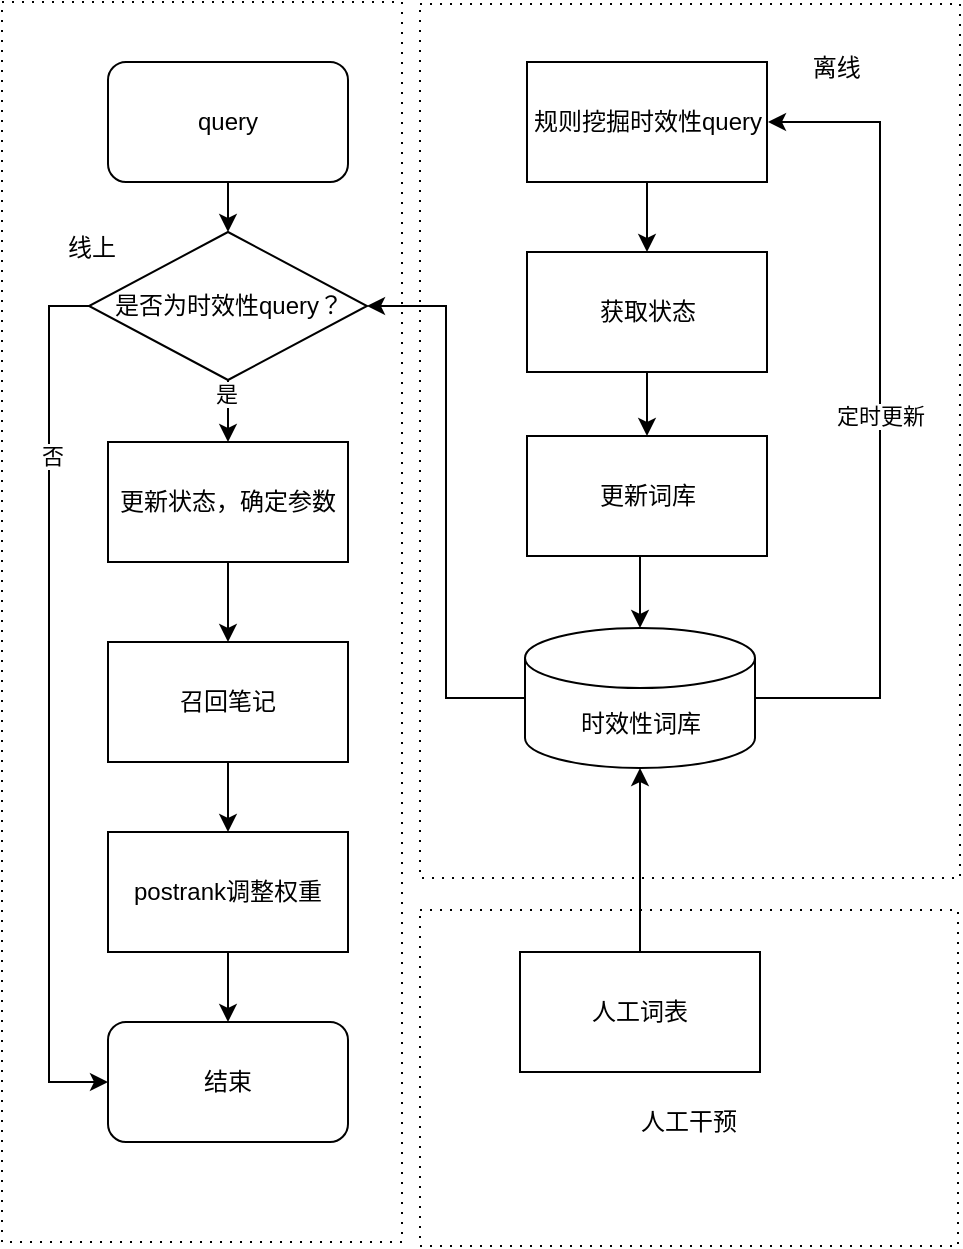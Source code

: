 <mxfile version="13.9.2" type="github">
  <diagram id="3wP3CYW0FM_uqGQw4saJ" name="Page-1">
    <mxGraphModel dx="1166" dy="706" grid="0" gridSize="10" guides="1" tooltips="1" connect="1" arrows="1" fold="1" page="1" pageScale="1" pageWidth="827" pageHeight="1169" math="0" shadow="0">
      <root>
        <mxCell id="0" />
        <mxCell id="1" parent="0" />
        <mxCell id="k7d0v9CwgHbeBsW23cDr-36" value="&lt;br&gt;&lt;br&gt;&lt;br&gt;人工干预" style="rounded=0;whiteSpace=wrap;html=1;dashed=1;dashPattern=1 4;" vertex="1" parent="1">
          <mxGeometry x="450" y="564" width="269" height="168" as="geometry" />
        </mxCell>
        <mxCell id="k7d0v9CwgHbeBsW23cDr-24" value="线上&amp;nbsp; &amp;nbsp; &amp;nbsp; &amp;nbsp; &amp;nbsp; &amp;nbsp; &amp;nbsp; &amp;nbsp; &amp;nbsp; &amp;nbsp; &amp;nbsp; &amp;nbsp; &amp;nbsp; &amp;nbsp; &amp;nbsp; &amp;nbsp; &amp;nbsp;&lt;br&gt;&lt;br&gt;&lt;br&gt;&lt;br&gt;&amp;nbsp; &amp;nbsp; &amp;nbsp; &amp;nbsp; &amp;nbsp; &amp;nbsp; &amp;nbsp; &amp;nbsp; &amp;nbsp; &amp;nbsp; &amp;nbsp; &amp;nbsp; &amp;nbsp; &amp;nbsp; &amp;nbsp; &amp;nbsp; &amp;nbsp; &amp;nbsp; &amp;nbsp;&lt;br&gt;&lt;br&gt;&lt;br&gt;&lt;br&gt;&lt;br&gt;&lt;br&gt;&lt;br&gt;&lt;br&gt;&lt;br&gt;&lt;br&gt;&lt;br&gt;&lt;br&gt;&lt;br&gt;&lt;br&gt;&lt;br&gt;&lt;br&gt;&lt;br&gt;&lt;br&gt;&lt;br&gt;&lt;br&gt;&lt;br&gt;&lt;br&gt;&lt;br&gt;" style="rounded=0;whiteSpace=wrap;html=1;dashed=1;dashPattern=1 4;" vertex="1" parent="1">
          <mxGeometry x="241" y="110" width="200" height="620" as="geometry" />
        </mxCell>
        <mxCell id="k7d0v9CwgHbeBsW23cDr-23" value="&amp;nbsp; &amp;nbsp; &amp;nbsp; &amp;nbsp; &amp;nbsp; &amp;nbsp; &amp;nbsp; &amp;nbsp; &amp;nbsp; &amp;nbsp; &amp;nbsp; &amp;nbsp; &amp;nbsp; &amp;nbsp; &amp;nbsp; &amp;nbsp; &amp;nbsp; &amp;nbsp; &amp;nbsp; &amp;nbsp; &amp;nbsp; &amp;nbsp; 离线&lt;br&gt;&lt;br&gt;&lt;br&gt;&lt;br&gt;&lt;br&gt;&lt;br&gt;&lt;br&gt;&lt;br&gt;&lt;br&gt;&lt;br&gt;&lt;br&gt;&lt;br&gt;&lt;br&gt;&lt;br&gt;&lt;br&gt;&lt;br&gt;&lt;br&gt;&lt;br&gt;&lt;br&gt;&lt;br&gt;&lt;br&gt;&lt;br&gt;&lt;br&gt;&lt;br&gt;&lt;br&gt;&lt;br&gt;&lt;br&gt;" style="rounded=0;whiteSpace=wrap;html=1;dashed=1;dashPattern=1 4;" vertex="1" parent="1">
          <mxGeometry x="450" y="111" width="270" height="437" as="geometry" />
        </mxCell>
        <mxCell id="k7d0v9CwgHbeBsW23cDr-27" style="edgeStyle=orthogonalEdgeStyle;rounded=0;orthogonalLoop=1;jettySize=auto;html=1;exitX=0.5;exitY=1;exitDx=0;exitDy=0;entryX=0.5;entryY=0;entryDx=0;entryDy=0;" edge="1" parent="1" source="k7d0v9CwgHbeBsW23cDr-1" target="k7d0v9CwgHbeBsW23cDr-25">
          <mxGeometry relative="1" as="geometry" />
        </mxCell>
        <mxCell id="k7d0v9CwgHbeBsW23cDr-1" value="query" style="rounded=1;whiteSpace=wrap;html=1;" vertex="1" parent="1">
          <mxGeometry x="294" y="140" width="120" height="60" as="geometry" />
        </mxCell>
        <mxCell id="k7d0v9CwgHbeBsW23cDr-6" style="edgeStyle=orthogonalEdgeStyle;rounded=0;orthogonalLoop=1;jettySize=auto;html=1;exitX=0.5;exitY=1;exitDx=0;exitDy=0;" edge="1" parent="1" source="k7d0v9CwgHbeBsW23cDr-2" target="k7d0v9CwgHbeBsW23cDr-5">
          <mxGeometry relative="1" as="geometry" />
        </mxCell>
        <mxCell id="k7d0v9CwgHbeBsW23cDr-2" value="规则挖掘时效性query" style="rounded=0;whiteSpace=wrap;html=1;" vertex="1" parent="1">
          <mxGeometry x="503.5" y="140" width="120" height="60" as="geometry" />
        </mxCell>
        <mxCell id="k7d0v9CwgHbeBsW23cDr-18" value="定时更新" style="edgeStyle=orthogonalEdgeStyle;rounded=0;orthogonalLoop=1;jettySize=auto;html=1;exitX=1;exitY=0.5;exitDx=0;exitDy=0;exitPerimeter=0;" edge="1" parent="1" source="k7d0v9CwgHbeBsW23cDr-3">
          <mxGeometry relative="1" as="geometry">
            <mxPoint x="624" y="170" as="targetPoint" />
            <Array as="points">
              <mxPoint x="680" y="458" />
              <mxPoint x="680" y="170" />
            </Array>
          </mxGeometry>
        </mxCell>
        <mxCell id="k7d0v9CwgHbeBsW23cDr-32" style="edgeStyle=orthogonalEdgeStyle;rounded=0;orthogonalLoop=1;jettySize=auto;html=1;exitX=0;exitY=0.5;exitDx=0;exitDy=0;exitPerimeter=0;entryX=1;entryY=0.5;entryDx=0;entryDy=0;" edge="1" parent="1" source="k7d0v9CwgHbeBsW23cDr-3" target="k7d0v9CwgHbeBsW23cDr-25">
          <mxGeometry relative="1" as="geometry" />
        </mxCell>
        <mxCell id="k7d0v9CwgHbeBsW23cDr-3" value="时效性词库" style="shape=cylinder3;whiteSpace=wrap;html=1;boundedLbl=1;backgroundOutline=1;size=15;" vertex="1" parent="1">
          <mxGeometry x="502.5" y="423" width="115" height="70" as="geometry" />
        </mxCell>
        <mxCell id="k7d0v9CwgHbeBsW23cDr-38" style="edgeStyle=orthogonalEdgeStyle;rounded=0;orthogonalLoop=1;jettySize=auto;html=1;exitX=0.5;exitY=1;exitDx=0;exitDy=0;" edge="1" parent="1" source="k7d0v9CwgHbeBsW23cDr-5" target="k7d0v9CwgHbeBsW23cDr-37">
          <mxGeometry relative="1" as="geometry" />
        </mxCell>
        <mxCell id="k7d0v9CwgHbeBsW23cDr-5" value="获取状态" style="rounded=0;whiteSpace=wrap;html=1;" vertex="1" parent="1">
          <mxGeometry x="503.5" y="235" width="120" height="60" as="geometry" />
        </mxCell>
        <mxCell id="k7d0v9CwgHbeBsW23cDr-20" style="edgeStyle=orthogonalEdgeStyle;rounded=0;orthogonalLoop=1;jettySize=auto;html=1;entryX=0.5;entryY=0;entryDx=0;entryDy=0;" edge="1" parent="1" source="k7d0v9CwgHbeBsW23cDr-14" target="k7d0v9CwgHbeBsW23cDr-15">
          <mxGeometry relative="1" as="geometry" />
        </mxCell>
        <mxCell id="k7d0v9CwgHbeBsW23cDr-14" value="更新状态，确定参数" style="rounded=0;whiteSpace=wrap;html=1;" vertex="1" parent="1">
          <mxGeometry x="294" y="330" width="120" height="60" as="geometry" />
        </mxCell>
        <mxCell id="k7d0v9CwgHbeBsW23cDr-21" style="edgeStyle=orthogonalEdgeStyle;rounded=0;orthogonalLoop=1;jettySize=auto;html=1;exitX=0.5;exitY=1;exitDx=0;exitDy=0;entryX=0.5;entryY=0;entryDx=0;entryDy=0;" edge="1" parent="1" source="k7d0v9CwgHbeBsW23cDr-15" target="k7d0v9CwgHbeBsW23cDr-16">
          <mxGeometry relative="1" as="geometry" />
        </mxCell>
        <mxCell id="k7d0v9CwgHbeBsW23cDr-15" value="&lt;span&gt;召回笔记&lt;/span&gt;" style="rounded=0;whiteSpace=wrap;html=1;" vertex="1" parent="1">
          <mxGeometry x="294" y="430" width="120" height="60" as="geometry" />
        </mxCell>
        <mxCell id="k7d0v9CwgHbeBsW23cDr-22" style="edgeStyle=orthogonalEdgeStyle;rounded=0;orthogonalLoop=1;jettySize=auto;html=1;exitX=0.5;exitY=1;exitDx=0;exitDy=0;entryX=0.5;entryY=0;entryDx=0;entryDy=0;" edge="1" parent="1" source="k7d0v9CwgHbeBsW23cDr-16" target="k7d0v9CwgHbeBsW23cDr-17">
          <mxGeometry relative="1" as="geometry" />
        </mxCell>
        <mxCell id="k7d0v9CwgHbeBsW23cDr-16" value="postrank调整权重" style="rounded=0;whiteSpace=wrap;html=1;" vertex="1" parent="1">
          <mxGeometry x="294" y="525" width="120" height="60" as="geometry" />
        </mxCell>
        <mxCell id="k7d0v9CwgHbeBsW23cDr-17" value="结束" style="rounded=1;whiteSpace=wrap;html=1;" vertex="1" parent="1">
          <mxGeometry x="294" y="620" width="120" height="60" as="geometry" />
        </mxCell>
        <mxCell id="k7d0v9CwgHbeBsW23cDr-26" style="edgeStyle=orthogonalEdgeStyle;rounded=0;orthogonalLoop=1;jettySize=auto;html=1;entryX=0.5;entryY=0;entryDx=0;entryDy=0;" edge="1" parent="1" source="k7d0v9CwgHbeBsW23cDr-25" target="k7d0v9CwgHbeBsW23cDr-14">
          <mxGeometry relative="1" as="geometry" />
        </mxCell>
        <mxCell id="k7d0v9CwgHbeBsW23cDr-28" value="是" style="edgeLabel;html=1;align=center;verticalAlign=middle;resizable=0;points=[];" vertex="1" connectable="0" parent="k7d0v9CwgHbeBsW23cDr-26">
          <mxGeometry x="0.184" y="4" relative="1" as="geometry">
            <mxPoint x="-5" y="-4" as="offset" />
          </mxGeometry>
        </mxCell>
        <mxCell id="k7d0v9CwgHbeBsW23cDr-30" style="edgeStyle=orthogonalEdgeStyle;rounded=0;orthogonalLoop=1;jettySize=auto;html=1;exitX=0;exitY=0.5;exitDx=0;exitDy=0;entryX=0;entryY=0.5;entryDx=0;entryDy=0;" edge="1" parent="1" source="k7d0v9CwgHbeBsW23cDr-25" target="k7d0v9CwgHbeBsW23cDr-17">
          <mxGeometry relative="1" as="geometry" />
        </mxCell>
        <mxCell id="k7d0v9CwgHbeBsW23cDr-31" value="否" style="edgeLabel;html=1;align=center;verticalAlign=middle;resizable=0;points=[];" vertex="1" connectable="0" parent="k7d0v9CwgHbeBsW23cDr-30">
          <mxGeometry x="-0.566" y="1" relative="1" as="geometry">
            <mxPoint as="offset" />
          </mxGeometry>
        </mxCell>
        <mxCell id="k7d0v9CwgHbeBsW23cDr-25" value="是否为时效性query？" style="rhombus;whiteSpace=wrap;html=1;" vertex="1" parent="1">
          <mxGeometry x="284.5" y="225" width="139" height="74" as="geometry" />
        </mxCell>
        <mxCell id="k7d0v9CwgHbeBsW23cDr-34" style="edgeStyle=orthogonalEdgeStyle;rounded=0;orthogonalLoop=1;jettySize=auto;html=1;entryX=0.5;entryY=1;entryDx=0;entryDy=0;entryPerimeter=0;" edge="1" parent="1" source="k7d0v9CwgHbeBsW23cDr-33" target="k7d0v9CwgHbeBsW23cDr-3">
          <mxGeometry relative="1" as="geometry" />
        </mxCell>
        <mxCell id="k7d0v9CwgHbeBsW23cDr-33" value="人工词表" style="rounded=0;whiteSpace=wrap;html=1;" vertex="1" parent="1">
          <mxGeometry x="500" y="585" width="120" height="60" as="geometry" />
        </mxCell>
        <mxCell id="k7d0v9CwgHbeBsW23cDr-39" style="edgeStyle=orthogonalEdgeStyle;rounded=0;orthogonalLoop=1;jettySize=auto;html=1;exitX=0.5;exitY=1;exitDx=0;exitDy=0;entryX=0.5;entryY=0;entryDx=0;entryDy=0;entryPerimeter=0;" edge="1" parent="1" source="k7d0v9CwgHbeBsW23cDr-37" target="k7d0v9CwgHbeBsW23cDr-3">
          <mxGeometry relative="1" as="geometry" />
        </mxCell>
        <mxCell id="k7d0v9CwgHbeBsW23cDr-37" value="更新词库" style="rounded=0;whiteSpace=wrap;html=1;" vertex="1" parent="1">
          <mxGeometry x="503.5" y="327" width="120" height="60" as="geometry" />
        </mxCell>
      </root>
    </mxGraphModel>
  </diagram>
</mxfile>
